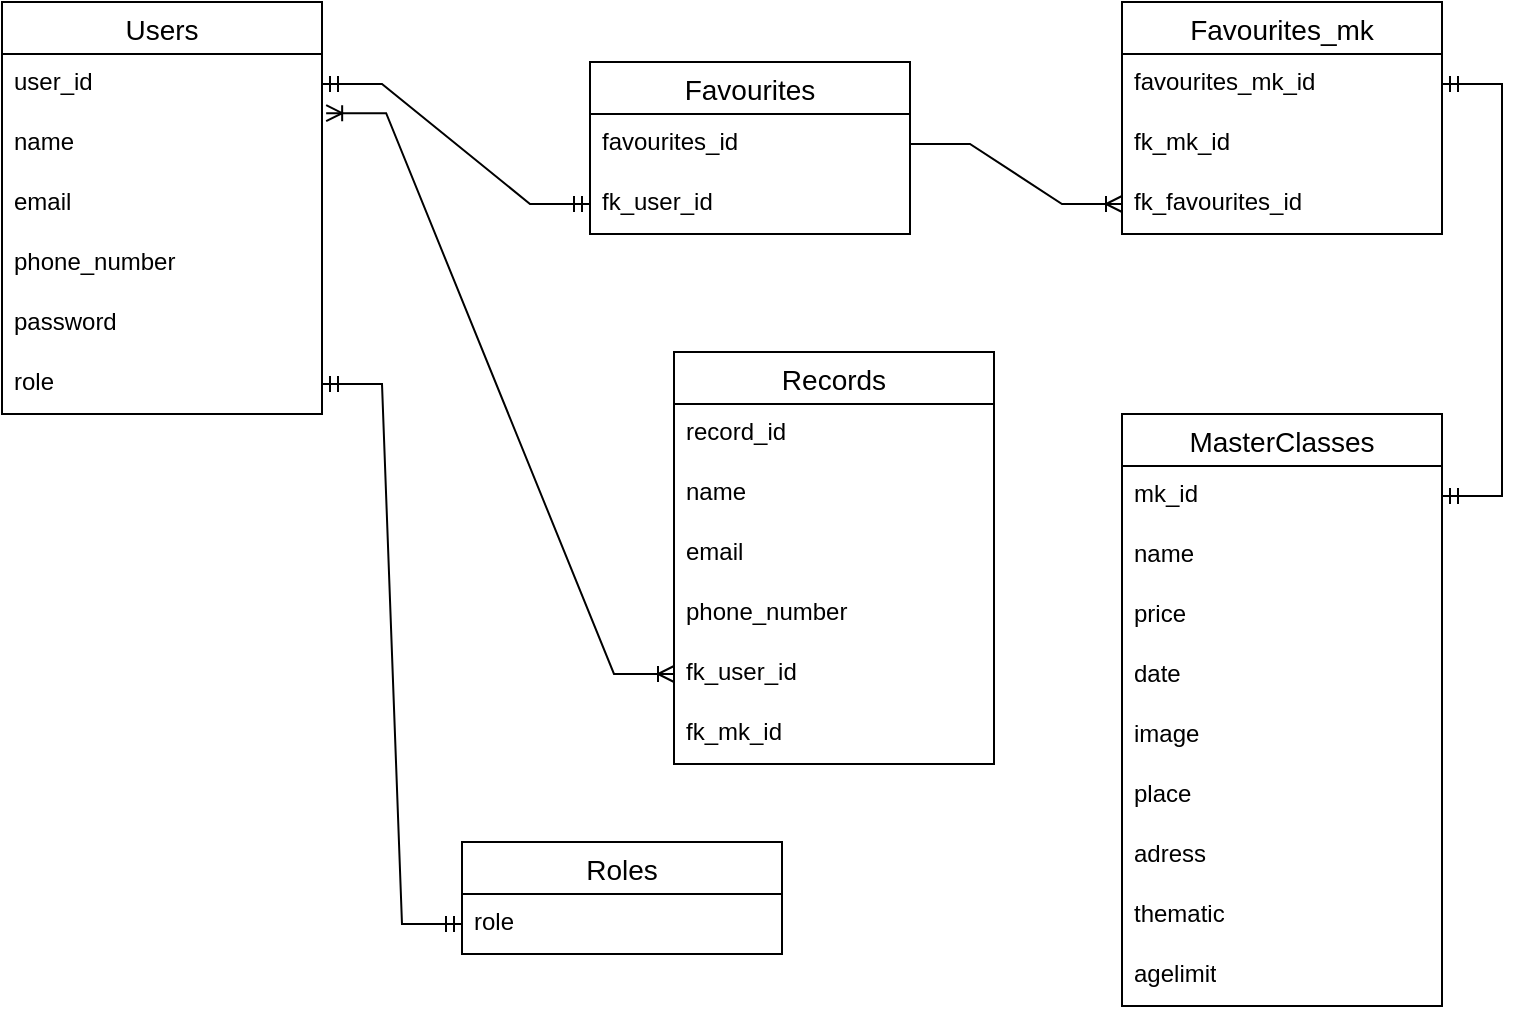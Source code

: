 <mxfile version="24.0.7" type="device" pages="4">
  <diagram name="Страница — 1" id="8dt4kTjQZzOQAznkXOlF">
    <mxGraphModel dx="1050" dy="567" grid="0" gridSize="10" guides="1" tooltips="1" connect="1" arrows="1" fold="1" page="1" pageScale="1" pageWidth="827" pageHeight="1169" math="0" shadow="0">
      <root>
        <mxCell id="0" />
        <mxCell id="1" parent="0" />
        <mxCell id="AaOS8yDHCtTCsoSSShkt-1" value="Users" style="swimlane;fontStyle=0;childLayout=stackLayout;horizontal=1;startSize=26;horizontalStack=0;resizeParent=1;resizeParentMax=0;resizeLast=0;collapsible=1;marginBottom=0;align=center;fontSize=14;" parent="1" vertex="1">
          <mxGeometry x="17" y="23" width="160" height="206" as="geometry" />
        </mxCell>
        <mxCell id="AaOS8yDHCtTCsoSSShkt-2" value="user_id" style="text;strokeColor=none;fillColor=none;spacingLeft=4;spacingRight=4;overflow=hidden;rotatable=0;points=[[0,0.5],[1,0.5]];portConstraint=eastwest;fontSize=12;whiteSpace=wrap;html=1;" parent="AaOS8yDHCtTCsoSSShkt-1" vertex="1">
          <mxGeometry y="26" width="160" height="30" as="geometry" />
        </mxCell>
        <mxCell id="AaOS8yDHCtTCsoSSShkt-3" value="name" style="text;strokeColor=none;fillColor=none;spacingLeft=4;spacingRight=4;overflow=hidden;rotatable=0;points=[[0,0.5],[1,0.5]];portConstraint=eastwest;fontSize=12;whiteSpace=wrap;html=1;" parent="AaOS8yDHCtTCsoSSShkt-1" vertex="1">
          <mxGeometry y="56" width="160" height="30" as="geometry" />
        </mxCell>
        <mxCell id="AaOS8yDHCtTCsoSSShkt-4" value="email" style="text;strokeColor=none;fillColor=none;spacingLeft=4;spacingRight=4;overflow=hidden;rotatable=0;points=[[0,0.5],[1,0.5]];portConstraint=eastwest;fontSize=12;whiteSpace=wrap;html=1;" parent="AaOS8yDHCtTCsoSSShkt-1" vertex="1">
          <mxGeometry y="86" width="160" height="30" as="geometry" />
        </mxCell>
        <mxCell id="AaOS8yDHCtTCsoSSShkt-5" value="phone_number" style="text;strokeColor=none;fillColor=none;spacingLeft=4;spacingRight=4;overflow=hidden;rotatable=0;points=[[0,0.5],[1,0.5]];portConstraint=eastwest;fontSize=12;whiteSpace=wrap;html=1;" parent="AaOS8yDHCtTCsoSSShkt-1" vertex="1">
          <mxGeometry y="116" width="160" height="30" as="geometry" />
        </mxCell>
        <mxCell id="AaOS8yDHCtTCsoSSShkt-6" value="password" style="text;strokeColor=none;fillColor=none;spacingLeft=4;spacingRight=4;overflow=hidden;rotatable=0;points=[[0,0.5],[1,0.5]];portConstraint=eastwest;fontSize=12;whiteSpace=wrap;html=1;" parent="AaOS8yDHCtTCsoSSShkt-1" vertex="1">
          <mxGeometry y="146" width="160" height="30" as="geometry" />
        </mxCell>
        <mxCell id="AaOS8yDHCtTCsoSSShkt-7" value="role" style="text;strokeColor=none;fillColor=none;spacingLeft=4;spacingRight=4;overflow=hidden;rotatable=0;points=[[0,0.5],[1,0.5]];portConstraint=eastwest;fontSize=12;whiteSpace=wrap;html=1;" parent="AaOS8yDHCtTCsoSSShkt-1" vertex="1">
          <mxGeometry y="176" width="160" height="30" as="geometry" />
        </mxCell>
        <mxCell id="AaOS8yDHCtTCsoSSShkt-8" value="Roles" style="swimlane;fontStyle=0;childLayout=stackLayout;horizontal=1;startSize=26;horizontalStack=0;resizeParent=1;resizeParentMax=0;resizeLast=0;collapsible=1;marginBottom=0;align=center;fontSize=14;" parent="1" vertex="1">
          <mxGeometry x="247" y="443" width="160" height="56" as="geometry" />
        </mxCell>
        <mxCell id="AaOS8yDHCtTCsoSSShkt-9" value="role" style="text;strokeColor=none;fillColor=none;spacingLeft=4;spacingRight=4;overflow=hidden;rotatable=0;points=[[0,0.5],[1,0.5]];portConstraint=eastwest;fontSize=12;whiteSpace=wrap;html=1;" parent="AaOS8yDHCtTCsoSSShkt-8" vertex="1">
          <mxGeometry y="26" width="160" height="30" as="geometry" />
        </mxCell>
        <mxCell id="AaOS8yDHCtTCsoSSShkt-15" value="Records" style="swimlane;fontStyle=0;childLayout=stackLayout;horizontal=1;startSize=26;horizontalStack=0;resizeParent=1;resizeParentMax=0;resizeLast=0;collapsible=1;marginBottom=0;align=center;fontSize=14;" parent="1" vertex="1">
          <mxGeometry x="353" y="198" width="160" height="206" as="geometry" />
        </mxCell>
        <mxCell id="AaOS8yDHCtTCsoSSShkt-16" value="record_id" style="text;strokeColor=none;fillColor=none;spacingLeft=4;spacingRight=4;overflow=hidden;rotatable=0;points=[[0,0.5],[1,0.5]];portConstraint=eastwest;fontSize=12;whiteSpace=wrap;html=1;" parent="AaOS8yDHCtTCsoSSShkt-15" vertex="1">
          <mxGeometry y="26" width="160" height="30" as="geometry" />
        </mxCell>
        <mxCell id="AaOS8yDHCtTCsoSSShkt-17" value="name" style="text;strokeColor=none;fillColor=none;spacingLeft=4;spacingRight=4;overflow=hidden;rotatable=0;points=[[0,0.5],[1,0.5]];portConstraint=eastwest;fontSize=12;whiteSpace=wrap;html=1;" parent="AaOS8yDHCtTCsoSSShkt-15" vertex="1">
          <mxGeometry y="56" width="160" height="30" as="geometry" />
        </mxCell>
        <mxCell id="AaOS8yDHCtTCsoSSShkt-18" value="email" style="text;strokeColor=none;fillColor=none;spacingLeft=4;spacingRight=4;overflow=hidden;rotatable=0;points=[[0,0.5],[1,0.5]];portConstraint=eastwest;fontSize=12;whiteSpace=wrap;html=1;" parent="AaOS8yDHCtTCsoSSShkt-15" vertex="1">
          <mxGeometry y="86" width="160" height="30" as="geometry" />
        </mxCell>
        <mxCell id="AaOS8yDHCtTCsoSSShkt-19" value="phone_number" style="text;strokeColor=none;fillColor=none;spacingLeft=4;spacingRight=4;overflow=hidden;rotatable=0;points=[[0,0.5],[1,0.5]];portConstraint=eastwest;fontSize=12;whiteSpace=wrap;html=1;" parent="AaOS8yDHCtTCsoSSShkt-15" vertex="1">
          <mxGeometry y="116" width="160" height="30" as="geometry" />
        </mxCell>
        <mxCell id="7-hKWRTFRhZfObwYRz52-6" value="fk_user_id" style="text;strokeColor=none;fillColor=none;spacingLeft=4;spacingRight=4;overflow=hidden;rotatable=0;points=[[0,0.5],[1,0.5]];portConstraint=eastwest;fontSize=12;whiteSpace=wrap;html=1;" parent="AaOS8yDHCtTCsoSSShkt-15" vertex="1">
          <mxGeometry y="146" width="160" height="30" as="geometry" />
        </mxCell>
        <mxCell id="7-hKWRTFRhZfObwYRz52-19" value="fk_mk_id" style="text;strokeColor=none;fillColor=none;spacingLeft=4;spacingRight=4;overflow=hidden;rotatable=0;points=[[0,0.5],[1,0.5]];portConstraint=eastwest;fontSize=12;whiteSpace=wrap;html=1;" parent="AaOS8yDHCtTCsoSSShkt-15" vertex="1">
          <mxGeometry y="176" width="160" height="30" as="geometry" />
        </mxCell>
        <mxCell id="AaOS8yDHCtTCsoSSShkt-22" value="MasterClasses" style="swimlane;fontStyle=0;childLayout=stackLayout;horizontal=1;startSize=26;horizontalStack=0;resizeParent=1;resizeParentMax=0;resizeLast=0;collapsible=1;marginBottom=0;align=center;fontSize=14;" parent="1" vertex="1">
          <mxGeometry x="577" y="229" width="160" height="296" as="geometry" />
        </mxCell>
        <mxCell id="AaOS8yDHCtTCsoSSShkt-23" value="mk_id" style="text;strokeColor=none;fillColor=none;spacingLeft=4;spacingRight=4;overflow=hidden;rotatable=0;points=[[0,0.5],[1,0.5]];portConstraint=eastwest;fontSize=12;whiteSpace=wrap;html=1;" parent="AaOS8yDHCtTCsoSSShkt-22" vertex="1">
          <mxGeometry y="26" width="160" height="30" as="geometry" />
        </mxCell>
        <mxCell id="AaOS8yDHCtTCsoSSShkt-24" value="name" style="text;strokeColor=none;fillColor=none;spacingLeft=4;spacingRight=4;overflow=hidden;rotatable=0;points=[[0,0.5],[1,0.5]];portConstraint=eastwest;fontSize=12;whiteSpace=wrap;html=1;" parent="AaOS8yDHCtTCsoSSShkt-22" vertex="1">
          <mxGeometry y="56" width="160" height="30" as="geometry" />
        </mxCell>
        <mxCell id="AaOS8yDHCtTCsoSSShkt-25" value="price" style="text;strokeColor=none;fillColor=none;spacingLeft=4;spacingRight=4;overflow=hidden;rotatable=0;points=[[0,0.5],[1,0.5]];portConstraint=eastwest;fontSize=12;whiteSpace=wrap;html=1;" parent="AaOS8yDHCtTCsoSSShkt-22" vertex="1">
          <mxGeometry y="86" width="160" height="30" as="geometry" />
        </mxCell>
        <mxCell id="AaOS8yDHCtTCsoSSShkt-26" value="date" style="text;strokeColor=none;fillColor=none;spacingLeft=4;spacingRight=4;overflow=hidden;rotatable=0;points=[[0,0.5],[1,0.5]];portConstraint=eastwest;fontSize=12;whiteSpace=wrap;html=1;" parent="AaOS8yDHCtTCsoSSShkt-22" vertex="1">
          <mxGeometry y="116" width="160" height="30" as="geometry" />
        </mxCell>
        <mxCell id="AaOS8yDHCtTCsoSSShkt-27" value="image" style="text;strokeColor=none;fillColor=none;spacingLeft=4;spacingRight=4;overflow=hidden;rotatable=0;points=[[0,0.5],[1,0.5]];portConstraint=eastwest;fontSize=12;whiteSpace=wrap;html=1;" parent="AaOS8yDHCtTCsoSSShkt-22" vertex="1">
          <mxGeometry y="146" width="160" height="30" as="geometry" />
        </mxCell>
        <mxCell id="AaOS8yDHCtTCsoSSShkt-28" value="place" style="text;strokeColor=none;fillColor=none;spacingLeft=4;spacingRight=4;overflow=hidden;rotatable=0;points=[[0,0.5],[1,0.5]];portConstraint=eastwest;fontSize=12;whiteSpace=wrap;html=1;" parent="AaOS8yDHCtTCsoSSShkt-22" vertex="1">
          <mxGeometry y="176" width="160" height="30" as="geometry" />
        </mxCell>
        <mxCell id="AaOS8yDHCtTCsoSSShkt-29" value="adress" style="text;strokeColor=none;fillColor=none;spacingLeft=4;spacingRight=4;overflow=hidden;rotatable=0;points=[[0,0.5],[1,0.5]];portConstraint=eastwest;fontSize=12;whiteSpace=wrap;html=1;" parent="AaOS8yDHCtTCsoSSShkt-22" vertex="1">
          <mxGeometry y="206" width="160" height="30" as="geometry" />
        </mxCell>
        <mxCell id="AaOS8yDHCtTCsoSSShkt-30" value="thematic" style="text;strokeColor=none;fillColor=none;spacingLeft=4;spacingRight=4;overflow=hidden;rotatable=0;points=[[0,0.5],[1,0.5]];portConstraint=eastwest;fontSize=12;whiteSpace=wrap;html=1;" parent="AaOS8yDHCtTCsoSSShkt-22" vertex="1">
          <mxGeometry y="236" width="160" height="30" as="geometry" />
        </mxCell>
        <mxCell id="AaOS8yDHCtTCsoSSShkt-31" value="agelimit" style="text;strokeColor=none;fillColor=none;spacingLeft=4;spacingRight=4;overflow=hidden;rotatable=0;points=[[0,0.5],[1,0.5]];portConstraint=eastwest;fontSize=12;whiteSpace=wrap;html=1;" parent="AaOS8yDHCtTCsoSSShkt-22" vertex="1">
          <mxGeometry y="266" width="160" height="30" as="geometry" />
        </mxCell>
        <mxCell id="AaOS8yDHCtTCsoSSShkt-32" value="" style="edgeStyle=entityRelationEdgeStyle;fontSize=12;html=1;endArrow=ERmandOne;startArrow=ERmandOne;rounded=0;exitX=1;exitY=0.5;exitDx=0;exitDy=0;entryX=0;entryY=0.5;entryDx=0;entryDy=0;" parent="1" source="AaOS8yDHCtTCsoSSShkt-7" target="AaOS8yDHCtTCsoSSShkt-9" edge="1">
          <mxGeometry width="100" height="100" relative="1" as="geometry">
            <mxPoint x="337" y="323" as="sourcePoint" />
            <mxPoint x="437" y="223" as="targetPoint" />
          </mxGeometry>
        </mxCell>
        <mxCell id="7-hKWRTFRhZfObwYRz52-1" value="Favourites" style="swimlane;fontStyle=0;childLayout=stackLayout;horizontal=1;startSize=26;horizontalStack=0;resizeParent=1;resizeParentMax=0;resizeLast=0;collapsible=1;marginBottom=0;align=center;fontSize=14;" parent="1" vertex="1">
          <mxGeometry x="311" y="53" width="160" height="86" as="geometry" />
        </mxCell>
        <mxCell id="7-hKWRTFRhZfObwYRz52-2" value="favourites_id" style="text;strokeColor=none;fillColor=none;spacingLeft=4;spacingRight=4;overflow=hidden;rotatable=0;points=[[0,0.5],[1,0.5]];portConstraint=eastwest;fontSize=12;whiteSpace=wrap;html=1;" parent="7-hKWRTFRhZfObwYRz52-1" vertex="1">
          <mxGeometry y="26" width="160" height="30" as="geometry" />
        </mxCell>
        <mxCell id="7-hKWRTFRhZfObwYRz52-3" value="fk_user_id" style="text;strokeColor=none;fillColor=none;spacingLeft=4;spacingRight=4;overflow=hidden;rotatable=0;points=[[0,0.5],[1,0.5]];portConstraint=eastwest;fontSize=12;whiteSpace=wrap;html=1;" parent="7-hKWRTFRhZfObwYRz52-1" vertex="1">
          <mxGeometry y="56" width="160" height="30" as="geometry" />
        </mxCell>
        <mxCell id="7-hKWRTFRhZfObwYRz52-7" value="Favourites_mk" style="swimlane;fontStyle=0;childLayout=stackLayout;horizontal=1;startSize=26;horizontalStack=0;resizeParent=1;resizeParentMax=0;resizeLast=0;collapsible=1;marginBottom=0;align=center;fontSize=14;" parent="1" vertex="1">
          <mxGeometry x="577" y="23" width="160" height="116" as="geometry" />
        </mxCell>
        <mxCell id="7-hKWRTFRhZfObwYRz52-8" value="favourites_mk_id" style="text;strokeColor=none;fillColor=none;spacingLeft=4;spacingRight=4;overflow=hidden;rotatable=0;points=[[0,0.5],[1,0.5]];portConstraint=eastwest;fontSize=12;whiteSpace=wrap;html=1;" parent="7-hKWRTFRhZfObwYRz52-7" vertex="1">
          <mxGeometry y="26" width="160" height="30" as="geometry" />
        </mxCell>
        <mxCell id="7-hKWRTFRhZfObwYRz52-9" value="fk_mk_id" style="text;strokeColor=none;fillColor=none;spacingLeft=4;spacingRight=4;overflow=hidden;rotatable=0;points=[[0,0.5],[1,0.5]];portConstraint=eastwest;fontSize=12;whiteSpace=wrap;html=1;" parent="7-hKWRTFRhZfObwYRz52-7" vertex="1">
          <mxGeometry y="56" width="160" height="30" as="geometry" />
        </mxCell>
        <mxCell id="7-hKWRTFRhZfObwYRz52-12" value="fk_favourites_id" style="text;strokeColor=none;fillColor=none;spacingLeft=4;spacingRight=4;overflow=hidden;rotatable=0;points=[[0,0.5],[1,0.5]];portConstraint=eastwest;fontSize=12;whiteSpace=wrap;html=1;" parent="7-hKWRTFRhZfObwYRz52-7" vertex="1">
          <mxGeometry y="86" width="160" height="30" as="geometry" />
        </mxCell>
        <mxCell id="7-hKWRTFRhZfObwYRz52-17" value="" style="edgeStyle=entityRelationEdgeStyle;fontSize=12;html=1;endArrow=ERmandOne;startArrow=ERmandOne;rounded=0;entryX=1;entryY=0.5;entryDx=0;entryDy=0;exitX=0;exitY=0.5;exitDx=0;exitDy=0;" parent="1" source="7-hKWRTFRhZfObwYRz52-3" target="AaOS8yDHCtTCsoSSShkt-2" edge="1">
          <mxGeometry width="100" height="100" relative="1" as="geometry">
            <mxPoint x="337" y="323" as="sourcePoint" />
            <mxPoint x="437" y="223" as="targetPoint" />
          </mxGeometry>
        </mxCell>
        <mxCell id="7-hKWRTFRhZfObwYRz52-18" value="" style="edgeStyle=entityRelationEdgeStyle;fontSize=12;html=1;endArrow=ERoneToMany;rounded=0;exitX=1;exitY=0.5;exitDx=0;exitDy=0;entryX=0;entryY=0.5;entryDx=0;entryDy=0;" parent="1" source="7-hKWRTFRhZfObwYRz52-2" target="7-hKWRTFRhZfObwYRz52-12" edge="1">
          <mxGeometry width="100" height="100" relative="1" as="geometry">
            <mxPoint x="337" y="323" as="sourcePoint" />
            <mxPoint x="437" y="223" as="targetPoint" />
          </mxGeometry>
        </mxCell>
        <mxCell id="7-hKWRTFRhZfObwYRz52-21" value="" style="edgeStyle=entityRelationEdgeStyle;fontSize=12;html=1;endArrow=ERoneToMany;startArrow=ERoneToMany;rounded=0;exitDx=0;exitDy=0;entryDx=0;entryDy=0;exitX=1.013;exitY=0.987;entryX=0;entryY=0.5;exitPerimeter=0;" parent="1" source="AaOS8yDHCtTCsoSSShkt-2" target="7-hKWRTFRhZfObwYRz52-6" edge="1">
          <mxGeometry width="100" height="100" relative="1" as="geometry">
            <mxPoint x="-73" y="73" as="sourcePoint" />
            <mxPoint x="87" y="433" as="targetPoint" />
            <Array as="points">
              <mxPoint x="7" y="243" />
            </Array>
          </mxGeometry>
        </mxCell>
        <mxCell id="-UT65xbyHzHNloNjZwUF-1" value="" style="edgeStyle=entityRelationEdgeStyle;fontSize=12;html=1;endArrow=ERmandOne;startArrow=ERmandOne;rounded=0;entryX=1;entryY=0.5;entryDx=0;entryDy=0;exitX=1;exitY=0.5;exitDx=0;exitDy=0;" edge="1" parent="1" source="AaOS8yDHCtTCsoSSShkt-23" target="7-hKWRTFRhZfObwYRz52-8">
          <mxGeometry width="100" height="100" relative="1" as="geometry">
            <mxPoint x="362" y="344" as="sourcePoint" />
            <mxPoint x="462" y="244" as="targetPoint" />
          </mxGeometry>
        </mxCell>
      </root>
    </mxGraphModel>
  </diagram>
  <diagram id="9vq9KHpG76N1K59o0KDt" name="Страница — 2">
    <mxGraphModel dx="1050" dy="567" grid="0" gridSize="10" guides="1" tooltips="1" connect="1" arrows="1" fold="1" page="1" pageScale="1" pageWidth="827" pageHeight="1169" math="0" shadow="0">
      <root>
        <mxCell id="0" />
        <mxCell id="1" parent="0" />
        <mxCell id="r1gx4Kyq4WJgyt8PjI0_-10" style="edgeStyle=orthogonalEdgeStyle;rounded=0;orthogonalLoop=1;jettySize=auto;html=1;entryX=0;entryY=0.5;entryDx=0;entryDy=0;" parent="1" target="r1gx4Kyq4WJgyt8PjI0_-2" edge="1">
          <mxGeometry relative="1" as="geometry">
            <mxPoint x="440" y="220" as="sourcePoint" />
          </mxGeometry>
        </mxCell>
        <mxCell id="r1gx4Kyq4WJgyt8PjI0_-11" style="edgeStyle=orthogonalEdgeStyle;rounded=0;orthogonalLoop=1;jettySize=auto;html=1;entryX=1;entryY=0.5;entryDx=0;entryDy=0;" parent="1" target="r1gx4Kyq4WJgyt8PjI0_-6" edge="1">
          <mxGeometry relative="1" as="geometry">
            <mxPoint x="390" y="220" as="sourcePoint" />
          </mxGeometry>
        </mxCell>
        <mxCell id="r1gx4Kyq4WJgyt8PjI0_-12" style="edgeStyle=orthogonalEdgeStyle;rounded=0;orthogonalLoop=1;jettySize=auto;html=1;entryX=0.5;entryY=0;entryDx=0;entryDy=0;" parent="1" target="r1gx4Kyq4WJgyt8PjI0_-7" edge="1">
          <mxGeometry relative="1" as="geometry">
            <mxPoint x="414" y="290" as="sourcePoint" />
            <Array as="points">
              <mxPoint x="414" y="280" />
            </Array>
          </mxGeometry>
        </mxCell>
        <mxCell id="r1gx4Kyq4WJgyt8PjI0_-13" style="edgeStyle=orthogonalEdgeStyle;rounded=0;orthogonalLoop=1;jettySize=auto;html=1;entryX=0.5;entryY=1;entryDx=0;entryDy=0;" parent="1" target="r1gx4Kyq4WJgyt8PjI0_-5" edge="1">
          <mxGeometry relative="1" as="geometry">
            <mxPoint x="414" y="190" as="sourcePoint" />
          </mxGeometry>
        </mxCell>
        <mxCell id="r1gx4Kyq4WJgyt8PjI0_-1" value="Пользователь" style="shape=umlActor;verticalLabelPosition=bottom;verticalAlign=top;html=1;outlineConnect=0;" parent="1" vertex="1">
          <mxGeometry x="399" y="200" width="30" height="60" as="geometry" />
        </mxCell>
        <mxCell id="r1gx4Kyq4WJgyt8PjI0_-14" style="rounded=0;orthogonalLoop=1;jettySize=auto;html=1;exitX=1;exitY=0;exitDx=0;exitDy=0;entryX=0;entryY=0.5;entryDx=0;entryDy=0;dashed=1;" parent="1" source="r1gx4Kyq4WJgyt8PjI0_-2" target="r1gx4Kyq4WJgyt8PjI0_-3" edge="1">
          <mxGeometry relative="1" as="geometry" />
        </mxCell>
        <mxCell id="r1gx4Kyq4WJgyt8PjI0_-15" style="rounded=0;orthogonalLoop=1;jettySize=auto;html=1;exitX=1;exitY=1;exitDx=0;exitDy=0;entryX=0;entryY=0.5;entryDx=0;entryDy=0;dashed=1;" parent="1" source="r1gx4Kyq4WJgyt8PjI0_-2" target="r1gx4Kyq4WJgyt8PjI0_-4" edge="1">
          <mxGeometry relative="1" as="geometry" />
        </mxCell>
        <mxCell id="r1gx4Kyq4WJgyt8PjI0_-2" value="Управление аккаунтом" style="ellipse;whiteSpace=wrap;html=1;fillColor=#D6D6D6;" parent="1" vertex="1">
          <mxGeometry x="500" y="195" width="110" height="70" as="geometry" />
        </mxCell>
        <mxCell id="r1gx4Kyq4WJgyt8PjI0_-3" value="Регистрация" style="ellipse;whiteSpace=wrap;html=1;fillColor=#D6D6D6;" parent="1" vertex="1">
          <mxGeometry x="640" y="135" width="100" height="65" as="geometry" />
        </mxCell>
        <mxCell id="r1gx4Kyq4WJgyt8PjI0_-4" value="Авторизация" style="ellipse;whiteSpace=wrap;html=1;fillColor=#D6D6D6;" parent="1" vertex="1">
          <mxGeometry x="640" y="275" width="100" height="65" as="geometry" />
        </mxCell>
        <mxCell id="r1gx4Kyq4WJgyt8PjI0_-5" value="Просмотр информации на сайте" style="ellipse;whiteSpace=wrap;html=1;fillColor=#D6D6D6;" parent="1" vertex="1">
          <mxGeometry x="359" y="80" width="110" height="70" as="geometry" />
        </mxCell>
        <mxCell id="r1gx4Kyq4WJgyt8PjI0_-6" value="Запись на мастер-класс&lt;span style=&quot;color: rgba(0, 0, 0, 0); font-family: monospace; font-size: 0px; text-align: start; text-wrap: nowrap;&quot;&gt;%3CmxGraphModel%3E%3Croot%3E%3CmxCell%20id%3D%220%22%2F%3E%3CmxCell%20id%3D%221%22%20parent%3D%220%22%2F%3E%3CmxCell%20id%3D%222%22%20value%3D%22%D0%9F%D1%80%D0%BE%D1%81%D0%BC%D0%BE%D1%82%D1%80%20%D0%B8%D0%BD%D1%84%D0%BE%D1%80%D0%BC%D0%B0%D1%86%D0%B8%D0%B8%20%D0%BD%D0%B0%20%D1%81%D0%B0%D0%B9%D1%82%D0%B5%22%20style%3D%22ellipse%3BwhiteSpace%3Dwrap%3Bhtml%3D1%3BfillColor%3D%23D6D6D6%3B%22%20vertex%3D%221%22%20parent%3D%221%22%3E%3CmxGeometry%20x%3D%22359%22%20y%3D%22110%22%20width%3D%22110%22%20height%3D%2270%22%20as%3D%22geometry%22%2F%3E%3C%2FmxCell%3E%3C%2Froot%3E%3C%2FmxGraphModel%3E&lt;/span&gt;" style="ellipse;whiteSpace=wrap;html=1;fillColor=#D6D6D6;" parent="1" vertex="1">
          <mxGeometry x="210" y="195" width="120" height="70" as="geometry" />
        </mxCell>
        <mxCell id="r1gx4Kyq4WJgyt8PjI0_-7" value="Добавление мастер-класса в избранное" style="ellipse;whiteSpace=wrap;html=1;fillColor=#D6D6D6;" parent="1" vertex="1">
          <mxGeometry x="359" y="340" width="110" height="70" as="geometry" />
        </mxCell>
      </root>
    </mxGraphModel>
  </diagram>
  <diagram id="TZprtOQrnpkTW6wSnGdI" name="Страница — 3">
    <mxGraphModel dx="1050" dy="567" grid="1" gridSize="10" guides="1" tooltips="1" connect="1" arrows="1" fold="1" page="1" pageScale="1" pageWidth="827" pageHeight="1169" math="0" shadow="0">
      <root>
        <mxCell id="0" />
        <mxCell id="1" parent="0" />
        <mxCell id="tj_vd6dWn224-q5FFQx1-1" value="Клиентская часть" style="shape=cube;whiteSpace=wrap;html=1;boundedLbl=1;backgroundOutline=1;darkOpacity=0.05;darkOpacity2=0.1;size=10;" parent="1" vertex="1">
          <mxGeometry x="200" y="160" width="120" height="80" as="geometry" />
        </mxCell>
        <mxCell id="tj_vd6dWn224-q5FFQx1-2" value="БД" style="shape=datastore;whiteSpace=wrap;html=1;" parent="1" vertex="1">
          <mxGeometry x="420" y="320" width="60" height="60" as="geometry" />
        </mxCell>
        <mxCell id="tj_vd6dWn224-q5FFQx1-3" value="Серверная часть" style="ellipse;whiteSpace=wrap;html=1;aspect=fixed;" parent="1" vertex="1">
          <mxGeometry x="410" y="160" width="80" height="80" as="geometry" />
        </mxCell>
        <mxCell id="tj_vd6dWn224-q5FFQx1-4" value="Внешние сервисы" style="ellipse;shape=cloud;whiteSpace=wrap;html=1;align=center;" parent="1" vertex="1">
          <mxGeometry x="570" y="170" width="100" height="60" as="geometry" />
        </mxCell>
        <mxCell id="tj_vd6dWn224-q5FFQx1-5" value="" style="endArrow=classic;startArrow=classic;html=1;rounded=0;entryX=0.9;entryY=0.5;entryDx=0;entryDy=0;entryPerimeter=0;" parent="1" edge="1">
          <mxGeometry width="50" height="50" relative="1" as="geometry">
            <mxPoint x="194" y="199.5" as="sourcePoint" />
            <mxPoint x="120" y="199.5" as="targetPoint" />
          </mxGeometry>
        </mxCell>
        <mxCell id="tj_vd6dWn224-q5FFQx1-6" value="" style="shape=actor;whiteSpace=wrap;html=1;" parent="1" vertex="1">
          <mxGeometry x="80" y="170" width="40" height="60" as="geometry" />
        </mxCell>
        <mxCell id="tj_vd6dWn224-q5FFQx1-7" value="" style="endArrow=classic;startArrow=classic;html=1;rounded=0;entryX=0.9;entryY=0.5;entryDx=0;entryDy=0;entryPerimeter=0;" parent="1" edge="1">
          <mxGeometry width="50" height="50" relative="1" as="geometry">
            <mxPoint x="400" y="199.5" as="sourcePoint" />
            <mxPoint x="326" y="199.5" as="targetPoint" />
          </mxGeometry>
        </mxCell>
        <mxCell id="tj_vd6dWn224-q5FFQx1-8" value="" style="endArrow=classic;startArrow=classic;html=1;rounded=0;entryX=0.9;entryY=0.5;entryDx=0;entryDy=0;entryPerimeter=0;" parent="1" edge="1">
          <mxGeometry width="50" height="50" relative="1" as="geometry">
            <mxPoint x="570" y="199.5" as="sourcePoint" />
            <mxPoint x="496" y="199.5" as="targetPoint" />
          </mxGeometry>
        </mxCell>
        <mxCell id="tj_vd6dWn224-q5FFQx1-9" value="" style="endArrow=classic;startArrow=classic;html=1;rounded=0;entryX=0.5;entryY=1;entryDx=0;entryDy=0;exitX=0.5;exitY=0;exitDx=0;exitDy=0;" parent="1" source="tj_vd6dWn224-q5FFQx1-2" target="tj_vd6dWn224-q5FFQx1-3" edge="1">
          <mxGeometry width="50" height="50" relative="1" as="geometry">
            <mxPoint x="224" y="229.5" as="sourcePoint" />
            <mxPoint x="150" y="229.5" as="targetPoint" />
          </mxGeometry>
        </mxCell>
        <mxCell id="tj_vd6dWn224-q5FFQx1-10" value="HTTPS" style="text;html=1;align=center;verticalAlign=middle;resizable=0;points=[];autosize=1;strokeColor=none;fillColor=none;" parent="1" vertex="1">
          <mxGeometry x="330" y="170" width="60" height="30" as="geometry" />
        </mxCell>
        <mxCell id="tj_vd6dWn224-q5FFQx1-11" value="HTTPS" style="text;html=1;align=center;verticalAlign=middle;resizable=0;points=[];autosize=1;strokeColor=none;fillColor=none;" parent="1" vertex="1">
          <mxGeometry x="500" y="170" width="60" height="30" as="geometry" />
        </mxCell>
        <mxCell id="tj_vd6dWn224-q5FFQx1-12" value="Пользователь" style="text;html=1;align=center;verticalAlign=middle;resizable=0;points=[];autosize=1;strokeColor=none;fillColor=none;" parent="1" vertex="1">
          <mxGeometry x="50" y="140" width="100" height="30" as="geometry" />
        </mxCell>
      </root>
    </mxGraphModel>
  </diagram>
  <diagram id="lIdQpRC8Dmw4ekiDXkCF" name="Страница — 4">
    <mxGraphModel dx="1050" dy="567" grid="0" gridSize="10" guides="1" tooltips="1" connect="1" arrows="1" fold="1" page="1" pageScale="1" pageWidth="827" pageHeight="1169" math="0" shadow="0">
      <root>
        <mxCell id="0" />
        <mxCell id="1" parent="0" />
        <mxCell id="WLuo6Yxo0I6KVt3ETaQu-5" value="" style="edgeStyle=orthogonalEdgeStyle;rounded=0;orthogonalLoop=1;jettySize=auto;html=1;" parent="1" source="WLuo6Yxo0I6KVt3ETaQu-1" target="WLuo6Yxo0I6KVt3ETaQu-4" edge="1">
          <mxGeometry relative="1" as="geometry" />
        </mxCell>
        <mxCell id="WLuo6Yxo0I6KVt3ETaQu-1" value="" style="strokeWidth=2;html=1;shape=mxgraph.flowchart.start_2;whiteSpace=wrap;fillColor=#000000;" parent="1" vertex="1">
          <mxGeometry x="399.5" y="32" width="29" height="30" as="geometry" />
        </mxCell>
        <mxCell id="WLuo6Yxo0I6KVt3ETaQu-9" value="" style="edgeStyle=orthogonalEdgeStyle;rounded=0;orthogonalLoop=1;jettySize=auto;html=1;" parent="1" source="WLuo6Yxo0I6KVt3ETaQu-4" target="WLuo6Yxo0I6KVt3ETaQu-8" edge="1">
          <mxGeometry relative="1" as="geometry" />
        </mxCell>
        <mxCell id="WLuo6Yxo0I6KVt3ETaQu-4" value="Главная страница" style="rounded=1;whiteSpace=wrap;html=1;" parent="1" vertex="1">
          <mxGeometry x="361" y="84" width="106" height="50" as="geometry" />
        </mxCell>
        <mxCell id="WLuo6Yxo0I6KVt3ETaQu-6" value="Начало" style="text;html=1;align=center;verticalAlign=middle;resizable=0;points=[];autosize=1;strokeColor=none;fillColor=none;" parent="1" vertex="1">
          <mxGeometry x="425" y="32" width="70" height="30" as="geometry" />
        </mxCell>
        <mxCell id="WLuo6Yxo0I6KVt3ETaQu-14" style="edgeStyle=orthogonalEdgeStyle;rounded=0;orthogonalLoop=1;jettySize=auto;html=1;exitX=1;exitY=0.5;exitDx=0;exitDy=0;entryX=0.5;entryY=0;entryDx=0;entryDy=0;" parent="1" source="WLuo6Yxo0I6KVt3ETaQu-8" target="WLuo6Yxo0I6KVt3ETaQu-12" edge="1">
          <mxGeometry relative="1" as="geometry" />
        </mxCell>
        <mxCell id="WLuo6Yxo0I6KVt3ETaQu-19" style="edgeStyle=orthogonalEdgeStyle;rounded=0;orthogonalLoop=1;jettySize=auto;html=1;exitX=0;exitY=0.5;exitDx=0;exitDy=0;entryX=1;entryY=0.5;entryDx=0;entryDy=0;endArrow=none;endFill=0;startArrow=classic;startFill=1;" parent="1" source="WLuo6Yxo0I6KVt3ETaQu-8" target="WLuo6Yxo0I6KVt3ETaQu-18" edge="1">
          <mxGeometry relative="1" as="geometry" />
        </mxCell>
        <mxCell id="WLuo6Yxo0I6KVt3ETaQu-8" value="" style="rhombus;whiteSpace=wrap;html=1;" parent="1" vertex="1">
          <mxGeometry x="369" y="156" width="90" height="50" as="geometry" />
        </mxCell>
        <mxCell id="WLuo6Yxo0I6KVt3ETaQu-21" value="" style="edgeStyle=orthogonalEdgeStyle;rounded=0;orthogonalLoop=1;jettySize=auto;html=1;" parent="1" source="WLuo6Yxo0I6KVt3ETaQu-11" target="WLuo6Yxo0I6KVt3ETaQu-18" edge="1">
          <mxGeometry relative="1" as="geometry" />
        </mxCell>
        <mxCell id="WLuo6Yxo0I6KVt3ETaQu-11" value="Ввод логина и пароля" style="rounded=1;whiteSpace=wrap;html=1;" parent="1" vertex="1">
          <mxGeometry x="170" y="201" width="106" height="50" as="geometry" />
        </mxCell>
        <mxCell id="WLuo6Yxo0I6KVt3ETaQu-35" value="" style="edgeStyle=orthogonalEdgeStyle;rounded=0;orthogonalLoop=1;jettySize=auto;html=1;entryX=0.5;entryY=0;entryDx=0;entryDy=0;" parent="1" source="WLuo6Yxo0I6KVt3ETaQu-12" target="WLuo6Yxo0I6KVt3ETaQu-31" edge="1">
          <mxGeometry relative="1" as="geometry" />
        </mxCell>
        <mxCell id="WLuo6Yxo0I6KVt3ETaQu-12" value="Окно регистрации" style="rounded=1;whiteSpace=wrap;html=1;" parent="1" vertex="1">
          <mxGeometry x="480" y="201" width="106" height="50" as="geometry" />
        </mxCell>
        <mxCell id="WLuo6Yxo0I6KVt3ETaQu-15" value="Регистрация есть" style="text;html=1;align=center;verticalAlign=middle;resizable=0;points=[];autosize=1;strokeColor=none;fillColor=none;" parent="1" vertex="1">
          <mxGeometry x="237" y="152" width="120" height="30" as="geometry" />
        </mxCell>
        <mxCell id="WLuo6Yxo0I6KVt3ETaQu-16" value="Регистрации нет" style="text;html=1;align=center;verticalAlign=middle;resizable=0;points=[];autosize=1;strokeColor=none;fillColor=none;" parent="1" vertex="1">
          <mxGeometry x="458" y="152" width="120" height="30" as="geometry" />
        </mxCell>
        <mxCell id="WLuo6Yxo0I6KVt3ETaQu-17" value="" style="endArrow=none;startArrow=classic;html=1;rounded=0;entryX=0;entryY=0.5;entryDx=0;entryDy=0;exitX=0.5;exitY=0;exitDx=0;exitDy=0;edgeStyle=orthogonalEdgeStyle;endFill=0;" parent="1" source="WLuo6Yxo0I6KVt3ETaQu-11" target="WLuo6Yxo0I6KVt3ETaQu-8" edge="1">
          <mxGeometry width="50" height="50" relative="1" as="geometry">
            <mxPoint x="350" y="300" as="sourcePoint" />
            <mxPoint x="400" y="250" as="targetPoint" />
          </mxGeometry>
        </mxCell>
        <mxCell id="WLuo6Yxo0I6KVt3ETaQu-54" value="" style="edgeStyle=orthogonalEdgeStyle;rounded=0;orthogonalLoop=1;jettySize=auto;html=1;entryX=0.5;entryY=0;entryDx=0;entryDy=0;" parent="1" source="WLuo6Yxo0I6KVt3ETaQu-18" target="WLuo6Yxo0I6KVt3ETaQu-22" edge="1">
          <mxGeometry relative="1" as="geometry" />
        </mxCell>
        <mxCell id="WLuo6Yxo0I6KVt3ETaQu-18" value="" style="rhombus;whiteSpace=wrap;html=1;" parent="1" vertex="1">
          <mxGeometry x="177.25" y="274" width="91.5" height="50" as="geometry" />
        </mxCell>
        <mxCell id="WLuo6Yxo0I6KVt3ETaQu-20" value="Проверка" style="text;html=1;align=center;verticalAlign=middle;resizable=0;points=[];autosize=1;strokeColor=none;fillColor=none;" parent="1" vertex="1">
          <mxGeometry x="150" y="255" width="80" height="30" as="geometry" />
        </mxCell>
        <mxCell id="WLuo6Yxo0I6KVt3ETaQu-43" style="edgeStyle=orthogonalEdgeStyle;rounded=0;orthogonalLoop=1;jettySize=auto;html=1;exitX=1;exitY=0.5;exitDx=0;exitDy=0;entryX=1;entryY=0.5;entryDx=0;entryDy=0;" parent="1" source="WLuo6Yxo0I6KVt3ETaQu-22" target="WLuo6Yxo0I6KVt3ETaQu-29" edge="1">
          <mxGeometry relative="1" as="geometry">
            <mxPoint x="726" y="106" as="targetPoint" />
            <Array as="points">
              <mxPoint x="360" y="385" />
              <mxPoint x="360" y="510" />
              <mxPoint x="726" y="510" />
              <mxPoint x="726" y="109" />
            </Array>
          </mxGeometry>
        </mxCell>
        <mxCell id="WLuo6Yxo0I6KVt3ETaQu-55" style="edgeStyle=orthogonalEdgeStyle;rounded=0;orthogonalLoop=1;jettySize=auto;html=1;exitX=0.5;exitY=1;exitDx=0;exitDy=0;entryX=0.5;entryY=0;entryDx=0;entryDy=0;" parent="1" source="WLuo6Yxo0I6KVt3ETaQu-22" target="WLuo6Yxo0I6KVt3ETaQu-23" edge="1">
          <mxGeometry relative="1" as="geometry" />
        </mxCell>
        <mxCell id="WLuo6Yxo0I6KVt3ETaQu-22" value="Личный кабинет пользователя" style="rounded=1;whiteSpace=wrap;html=1;" parent="1" vertex="1">
          <mxGeometry x="170" y="343" width="106" height="50" as="geometry" />
        </mxCell>
        <mxCell id="WLuo6Yxo0I6KVt3ETaQu-56" style="edgeStyle=orthogonalEdgeStyle;rounded=0;orthogonalLoop=1;jettySize=auto;html=1;exitX=0.5;exitY=1;exitDx=0;exitDy=0;" parent="1" source="WLuo6Yxo0I6KVt3ETaQu-23" target="WLuo6Yxo0I6KVt3ETaQu-24" edge="1">
          <mxGeometry relative="1" as="geometry" />
        </mxCell>
        <mxCell id="WLuo6Yxo0I6KVt3ETaQu-23" value="Главная страница" style="rounded=1;whiteSpace=wrap;html=1;" parent="1" vertex="1">
          <mxGeometry x="170" y="410" width="106" height="50" as="geometry" />
        </mxCell>
        <mxCell id="WLuo6Yxo0I6KVt3ETaQu-51" style="edgeStyle=orthogonalEdgeStyle;rounded=0;orthogonalLoop=1;jettySize=auto;html=1;entryX=0.5;entryY=0;entryDx=0;entryDy=0;exitX=0;exitY=0.5;exitDx=0;exitDy=0;" parent="1" source="WLuo6Yxo0I6KVt3ETaQu-24" target="WLuo6Yxo0I6KVt3ETaQu-25" edge="1">
          <mxGeometry relative="1" as="geometry" />
        </mxCell>
        <mxCell id="WLuo6Yxo0I6KVt3ETaQu-52" style="edgeStyle=orthogonalEdgeStyle;rounded=0;orthogonalLoop=1;jettySize=auto;html=1;exitX=1;exitY=0.5;exitDx=0;exitDy=0;entryX=0.5;entryY=0;entryDx=0;entryDy=0;" parent="1" source="WLuo6Yxo0I6KVt3ETaQu-24" target="WLuo6Yxo0I6KVt3ETaQu-26" edge="1">
          <mxGeometry relative="1" as="geometry" />
        </mxCell>
        <mxCell id="WLuo6Yxo0I6KVt3ETaQu-24" value="Просмотр мастер-классов" style="rounded=1;whiteSpace=wrap;html=1;" parent="1" vertex="1">
          <mxGeometry x="170" y="480" width="106" height="50" as="geometry" />
        </mxCell>
        <mxCell id="WLuo6Yxo0I6KVt3ETaQu-25" value="Запись на мастер-класс" style="rounded=1;whiteSpace=wrap;html=1;" parent="1" vertex="1">
          <mxGeometry x="71.25" y="544" width="106" height="50" as="geometry" />
        </mxCell>
        <mxCell id="WLuo6Yxo0I6KVt3ETaQu-49" value="" style="edgeStyle=orthogonalEdgeStyle;rounded=0;orthogonalLoop=1;jettySize=auto;html=1;entryX=0.5;entryY=0;entryDx=0;entryDy=0;" parent="1" source="WLuo6Yxo0I6KVt3ETaQu-26" target="WLuo6Yxo0I6KVt3ETaQu-27" edge="1">
          <mxGeometry relative="1" as="geometry" />
        </mxCell>
        <mxCell id="WLuo6Yxo0I6KVt3ETaQu-26" value="Добавление в избранное" style="rounded=1;whiteSpace=wrap;html=1;" parent="1" vertex="1">
          <mxGeometry x="263" y="544" width="106" height="50" as="geometry" />
        </mxCell>
        <mxCell id="WLuo6Yxo0I6KVt3ETaQu-50" value="" style="edgeStyle=orthogonalEdgeStyle;rounded=0;orthogonalLoop=1;jettySize=auto;html=1;" parent="1" source="WLuo6Yxo0I6KVt3ETaQu-27" target="WLuo6Yxo0I6KVt3ETaQu-28" edge="1">
          <mxGeometry relative="1" as="geometry" />
        </mxCell>
        <mxCell id="WLuo6Yxo0I6KVt3ETaQu-27" value="" style="rhombus;whiteSpace=wrap;html=1;" parent="1" vertex="1">
          <mxGeometry x="270.25" y="620" width="91.5" height="50" as="geometry" />
        </mxCell>
        <mxCell id="WLuo6Yxo0I6KVt3ETaQu-28" value="Добавление в избранное" style="rounded=1;whiteSpace=wrap;html=1;" parent="1" vertex="1">
          <mxGeometry x="263" y="693" width="106" height="50" as="geometry" />
        </mxCell>
        <mxCell id="WLuo6Yxo0I6KVt3ETaQu-30" value="" style="edgeStyle=orthogonalEdgeStyle;rounded=0;orthogonalLoop=1;jettySize=auto;html=1;entryX=1;entryY=0.5;entryDx=0;entryDy=0;" parent="1" source="WLuo6Yxo0I6KVt3ETaQu-29" target="WLuo6Yxo0I6KVt3ETaQu-4" edge="1">
          <mxGeometry relative="1" as="geometry" />
        </mxCell>
        <mxCell id="WLuo6Yxo0I6KVt3ETaQu-29" value="Выход пользователя" style="rounded=1;whiteSpace=wrap;html=1;" parent="1" vertex="1">
          <mxGeometry x="593" y="84" width="106" height="50" as="geometry" />
        </mxCell>
        <mxCell id="WLuo6Yxo0I6KVt3ETaQu-36" value="" style="edgeStyle=orthogonalEdgeStyle;rounded=0;orthogonalLoop=1;jettySize=auto;html=1;entryX=0.5;entryY=0;entryDx=0;entryDy=0;" parent="1" source="WLuo6Yxo0I6KVt3ETaQu-31" target="WLuo6Yxo0I6KVt3ETaQu-32" edge="1">
          <mxGeometry relative="1" as="geometry">
            <mxPoint x="540" y="380" as="targetPoint" />
          </mxGeometry>
        </mxCell>
        <mxCell id="WLuo6Yxo0I6KVt3ETaQu-31" value="Заполнение формы регистрации" style="rounded=1;whiteSpace=wrap;html=1;" parent="1" vertex="1">
          <mxGeometry x="480" y="270" width="106" height="50" as="geometry" />
        </mxCell>
        <mxCell id="WLuo6Yxo0I6KVt3ETaQu-34" style="edgeStyle=orthogonalEdgeStyle;rounded=0;orthogonalLoop=1;jettySize=auto;html=1;exitX=0;exitY=0.5;exitDx=0;exitDy=0;entryX=1;entryY=0.5;entryDx=0;entryDy=0;" parent="1" source="WLuo6Yxo0I6KVt3ETaQu-32" target="WLuo6Yxo0I6KVt3ETaQu-11" edge="1">
          <mxGeometry relative="1" as="geometry" />
        </mxCell>
        <mxCell id="WLuo6Yxo0I6KVt3ETaQu-37" value="" style="edgeStyle=orthogonalEdgeStyle;rounded=0;orthogonalLoop=1;jettySize=auto;html=1;" parent="1" source="WLuo6Yxo0I6KVt3ETaQu-32" target="WLuo6Yxo0I6KVt3ETaQu-33" edge="1">
          <mxGeometry relative="1" as="geometry" />
        </mxCell>
        <mxCell id="WLuo6Yxo0I6KVt3ETaQu-32" value="" style="rhombus;whiteSpace=wrap;html=1;" parent="1" vertex="1">
          <mxGeometry x="488" y="350" width="90" height="50" as="geometry" />
        </mxCell>
        <mxCell id="WLuo6Yxo0I6KVt3ETaQu-38" style="edgeStyle=orthogonalEdgeStyle;rounded=0;orthogonalLoop=1;jettySize=auto;html=1;exitX=1;exitY=0.5;exitDx=0;exitDy=0;entryX=1;entryY=0.5;entryDx=0;entryDy=0;" parent="1" source="WLuo6Yxo0I6KVt3ETaQu-33" target="WLuo6Yxo0I6KVt3ETaQu-31" edge="1">
          <mxGeometry relative="1" as="geometry" />
        </mxCell>
        <mxCell id="WLuo6Yxo0I6KVt3ETaQu-33" value="Изменение данных" style="rounded=1;whiteSpace=wrap;html=1;" parent="1" vertex="1">
          <mxGeometry x="480" y="426" width="106" height="50" as="geometry" />
        </mxCell>
        <mxCell id="WLuo6Yxo0I6KVt3ETaQu-39" value="Не верно" style="text;html=1;align=center;verticalAlign=middle;resizable=0;points=[];autosize=1;strokeColor=none;fillColor=none;" parent="1" vertex="1">
          <mxGeometry x="534" y="400" width="80" height="30" as="geometry" />
        </mxCell>
        <mxCell id="WLuo6Yxo0I6KVt3ETaQu-40" value="Проверка" style="text;html=1;align=center;verticalAlign=middle;resizable=0;points=[];autosize=1;strokeColor=none;fillColor=none;" parent="1" vertex="1">
          <mxGeometry x="527" y="324" width="80" height="30" as="geometry" />
        </mxCell>
        <mxCell id="WLuo6Yxo0I6KVt3ETaQu-42" value="Верно" style="text;html=1;align=center;verticalAlign=middle;resizable=0;points=[];autosize=1;strokeColor=none;fillColor=none;" parent="1" vertex="1">
          <mxGeometry x="407" y="370" width="60" height="30" as="geometry" />
        </mxCell>
        <mxCell id="WLuo6Yxo0I6KVt3ETaQu-44" value="Проверка регистрации" style="text;html=1;align=center;verticalAlign=middle;resizable=0;points=[];autosize=1;strokeColor=none;fillColor=none;" parent="1" vertex="1">
          <mxGeometry x="312" y="597" width="150" height="30" as="geometry" />
        </mxCell>
        <mxCell id="WLuo6Yxo0I6KVt3ETaQu-47" value="Регистрации нет" style="text;html=1;align=center;verticalAlign=middle;resizable=0;points=[];autosize=1;strokeColor=none;fillColor=none;" parent="1" vertex="1">
          <mxGeometry x="514" y="617" width="120" height="30" as="geometry" />
        </mxCell>
        <mxCell id="WLuo6Yxo0I6KVt3ETaQu-48" value="Регистрация есть" style="text;html=1;align=center;verticalAlign=middle;resizable=0;points=[];autosize=1;strokeColor=none;fillColor=none;" parent="1" vertex="1">
          <mxGeometry x="201" y="663" width="120" height="30" as="geometry" />
        </mxCell>
        <mxCell id="WLuo6Yxo0I6KVt3ETaQu-53" style="edgeStyle=orthogonalEdgeStyle;rounded=0;orthogonalLoop=1;jettySize=auto;html=1;exitX=1;exitY=0.5;exitDx=0;exitDy=0;entryX=1;entryY=0.5;entryDx=0;entryDy=0;" parent="1" source="WLuo6Yxo0I6KVt3ETaQu-27" target="WLuo6Yxo0I6KVt3ETaQu-12" edge="1">
          <mxGeometry relative="1" as="geometry">
            <mxPoint x="609" y="219" as="targetPoint" />
            <Array as="points">
              <mxPoint x="660" y="645" />
              <mxPoint x="660" y="226" />
            </Array>
          </mxGeometry>
        </mxCell>
        <mxCell id="WLuo6Yxo0I6KVt3ETaQu-57" value="Не верно" style="text;html=1;align=center;verticalAlign=middle;resizable=0;points=[];autosize=1;strokeColor=none;fillColor=none;" parent="1" vertex="1">
          <mxGeometry x="276" y="294" width="80" height="30" as="geometry" />
        </mxCell>
        <mxCell id="WLuo6Yxo0I6KVt3ETaQu-58" value="Верно" style="text;html=1;align=center;verticalAlign=middle;resizable=0;points=[];autosize=1;strokeColor=none;fillColor=none;" parent="1" vertex="1">
          <mxGeometry x="160" y="316" width="60" height="30" as="geometry" />
        </mxCell>
        <mxCell id="WLuo6Yxo0I6KVt3ETaQu-59" value="" style="strokeWidth=2;html=1;shape=mxgraph.flowchart.start_2;whiteSpace=wrap;fillColor=#000000;" parent="1" vertex="1">
          <mxGeometry x="301.5" y="767" width="29" height="30" as="geometry" />
        </mxCell>
        <mxCell id="WLuo6Yxo0I6KVt3ETaQu-61" value="Конец" style="text;html=1;align=center;verticalAlign=middle;resizable=0;points=[];autosize=1;strokeColor=none;fillColor=none;" parent="1" vertex="1">
          <mxGeometry x="286" y="791" width="60" height="30" as="geometry" />
        </mxCell>
        <mxCell id="WLuo6Yxo0I6KVt3ETaQu-62" style="edgeStyle=orthogonalEdgeStyle;rounded=0;orthogonalLoop=1;jettySize=auto;html=1;exitX=0.5;exitY=1;exitDx=0;exitDy=0;entryX=0.5;entryY=0;entryDx=0;entryDy=0;entryPerimeter=0;" parent="1" source="WLuo6Yxo0I6KVt3ETaQu-28" target="WLuo6Yxo0I6KVt3ETaQu-59" edge="1">
          <mxGeometry relative="1" as="geometry" />
        </mxCell>
      </root>
    </mxGraphModel>
  </diagram>
</mxfile>
